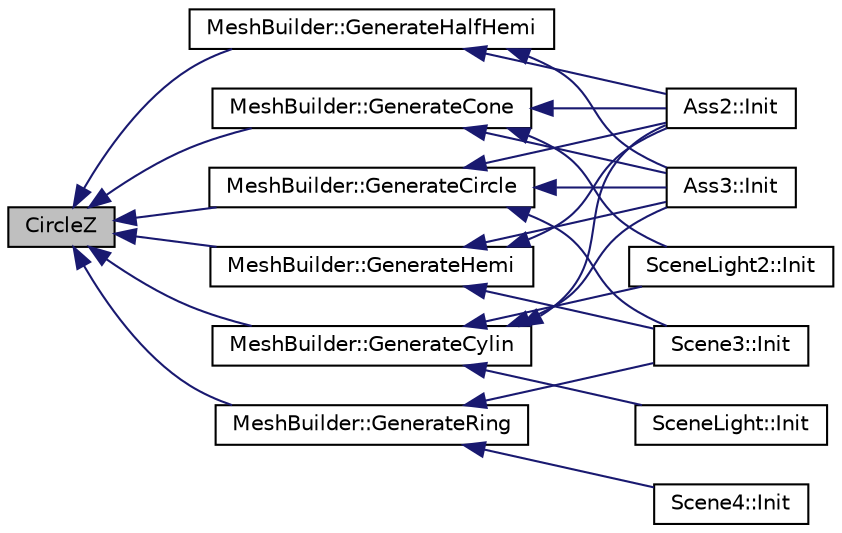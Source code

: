 digraph "CircleZ"
{
  bgcolor="transparent";
  edge [fontname="Helvetica",fontsize="10",labelfontname="Helvetica",labelfontsize="10"];
  node [fontname="Helvetica",fontsize="10",shape=record];
  rankdir="LR";
  Node1 [label="CircleZ",height=0.2,width=0.4,color="black", fillcolor="grey75", style="filled", fontcolor="black"];
  Node1 -> Node2 [dir="back",color="midnightblue",fontsize="10",style="solid",fontname="Helvetica"];
  Node2 [label="MeshBuilder::GenerateCircle",height=0.2,width=0.4,color="black",URL="$classMeshBuilder.html#a7159eed1c0e58ad5f45f785796166ab4"];
  Node2 -> Node3 [dir="back",color="midnightblue",fontsize="10",style="solid",fontname="Helvetica"];
  Node3 [label="Ass2::Init",height=0.2,width=0.4,color="black",URL="$classAss2.html#a978cbbfe000d9cc3582e8b958856e6d0"];
  Node2 -> Node4 [dir="back",color="midnightblue",fontsize="10",style="solid",fontname="Helvetica"];
  Node4 [label="Ass3::Init",height=0.2,width=0.4,color="black",URL="$classAss3.html#a3e25cf5b32c24d3be834cb034eca9b34"];
  Node2 -> Node5 [dir="back",color="midnightblue",fontsize="10",style="solid",fontname="Helvetica"];
  Node5 [label="Scene3::Init",height=0.2,width=0.4,color="black",URL="$classScene3.html#ae0fa7e48f701d3761d8c6ca01a334feb"];
  Node1 -> Node6 [dir="back",color="midnightblue",fontsize="10",style="solid",fontname="Helvetica"];
  Node6 [label="MeshBuilder::GenerateCone",height=0.2,width=0.4,color="black",URL="$classMeshBuilder.html#aa3d73313a182a699cf0c55a2855817dd"];
  Node6 -> Node3 [dir="back",color="midnightblue",fontsize="10",style="solid",fontname="Helvetica"];
  Node6 -> Node4 [dir="back",color="midnightblue",fontsize="10",style="solid",fontname="Helvetica"];
  Node6 -> Node7 [dir="back",color="midnightblue",fontsize="10",style="solid",fontname="Helvetica"];
  Node7 [label="SceneLight2::Init",height=0.2,width=0.4,color="black",URL="$classSceneLight2.html#acf5ae067a5c4e6b1b212711e12bac1fd"];
  Node1 -> Node8 [dir="back",color="midnightblue",fontsize="10",style="solid",fontname="Helvetica"];
  Node8 [label="MeshBuilder::GenerateCylin",height=0.2,width=0.4,color="black",URL="$classMeshBuilder.html#ae27b82decd63d0d0e51ecb778bbd20f6"];
  Node8 -> Node3 [dir="back",color="midnightblue",fontsize="10",style="solid",fontname="Helvetica"];
  Node8 -> Node4 [dir="back",color="midnightblue",fontsize="10",style="solid",fontname="Helvetica"];
  Node8 -> Node9 [dir="back",color="midnightblue",fontsize="10",style="solid",fontname="Helvetica"];
  Node9 [label="SceneLight::Init",height=0.2,width=0.4,color="black",URL="$classSceneLight.html#a9efc7124efacb45a7cce730688bf20e9"];
  Node8 -> Node7 [dir="back",color="midnightblue",fontsize="10",style="solid",fontname="Helvetica"];
  Node1 -> Node10 [dir="back",color="midnightblue",fontsize="10",style="solid",fontname="Helvetica"];
  Node10 [label="MeshBuilder::GenerateHalfHemi",height=0.2,width=0.4,color="black",URL="$classMeshBuilder.html#a7f16aa9809e13f619862f7139c26d010"];
  Node10 -> Node3 [dir="back",color="midnightblue",fontsize="10",style="solid",fontname="Helvetica"];
  Node10 -> Node4 [dir="back",color="midnightblue",fontsize="10",style="solid",fontname="Helvetica"];
  Node1 -> Node11 [dir="back",color="midnightblue",fontsize="10",style="solid",fontname="Helvetica"];
  Node11 [label="MeshBuilder::GenerateHemi",height=0.2,width=0.4,color="black",URL="$classMeshBuilder.html#ac0a50135f33cb7d68840f4c57c07923d"];
  Node11 -> Node3 [dir="back",color="midnightblue",fontsize="10",style="solid",fontname="Helvetica"];
  Node11 -> Node4 [dir="back",color="midnightblue",fontsize="10",style="solid",fontname="Helvetica"];
  Node11 -> Node5 [dir="back",color="midnightblue",fontsize="10",style="solid",fontname="Helvetica"];
  Node1 -> Node12 [dir="back",color="midnightblue",fontsize="10",style="solid",fontname="Helvetica"];
  Node12 [label="MeshBuilder::GenerateRing",height=0.2,width=0.4,color="black",URL="$classMeshBuilder.html#aaa989b0714d5fc01a4c10c4ffaf8a2d8"];
  Node12 -> Node5 [dir="back",color="midnightblue",fontsize="10",style="solid",fontname="Helvetica"];
  Node12 -> Node13 [dir="back",color="midnightblue",fontsize="10",style="solid",fontname="Helvetica"];
  Node13 [label="Scene4::Init",height=0.2,width=0.4,color="black",URL="$classScene4.html#a3df44b08162c976706aa49ceef9e9f1a"];
}
